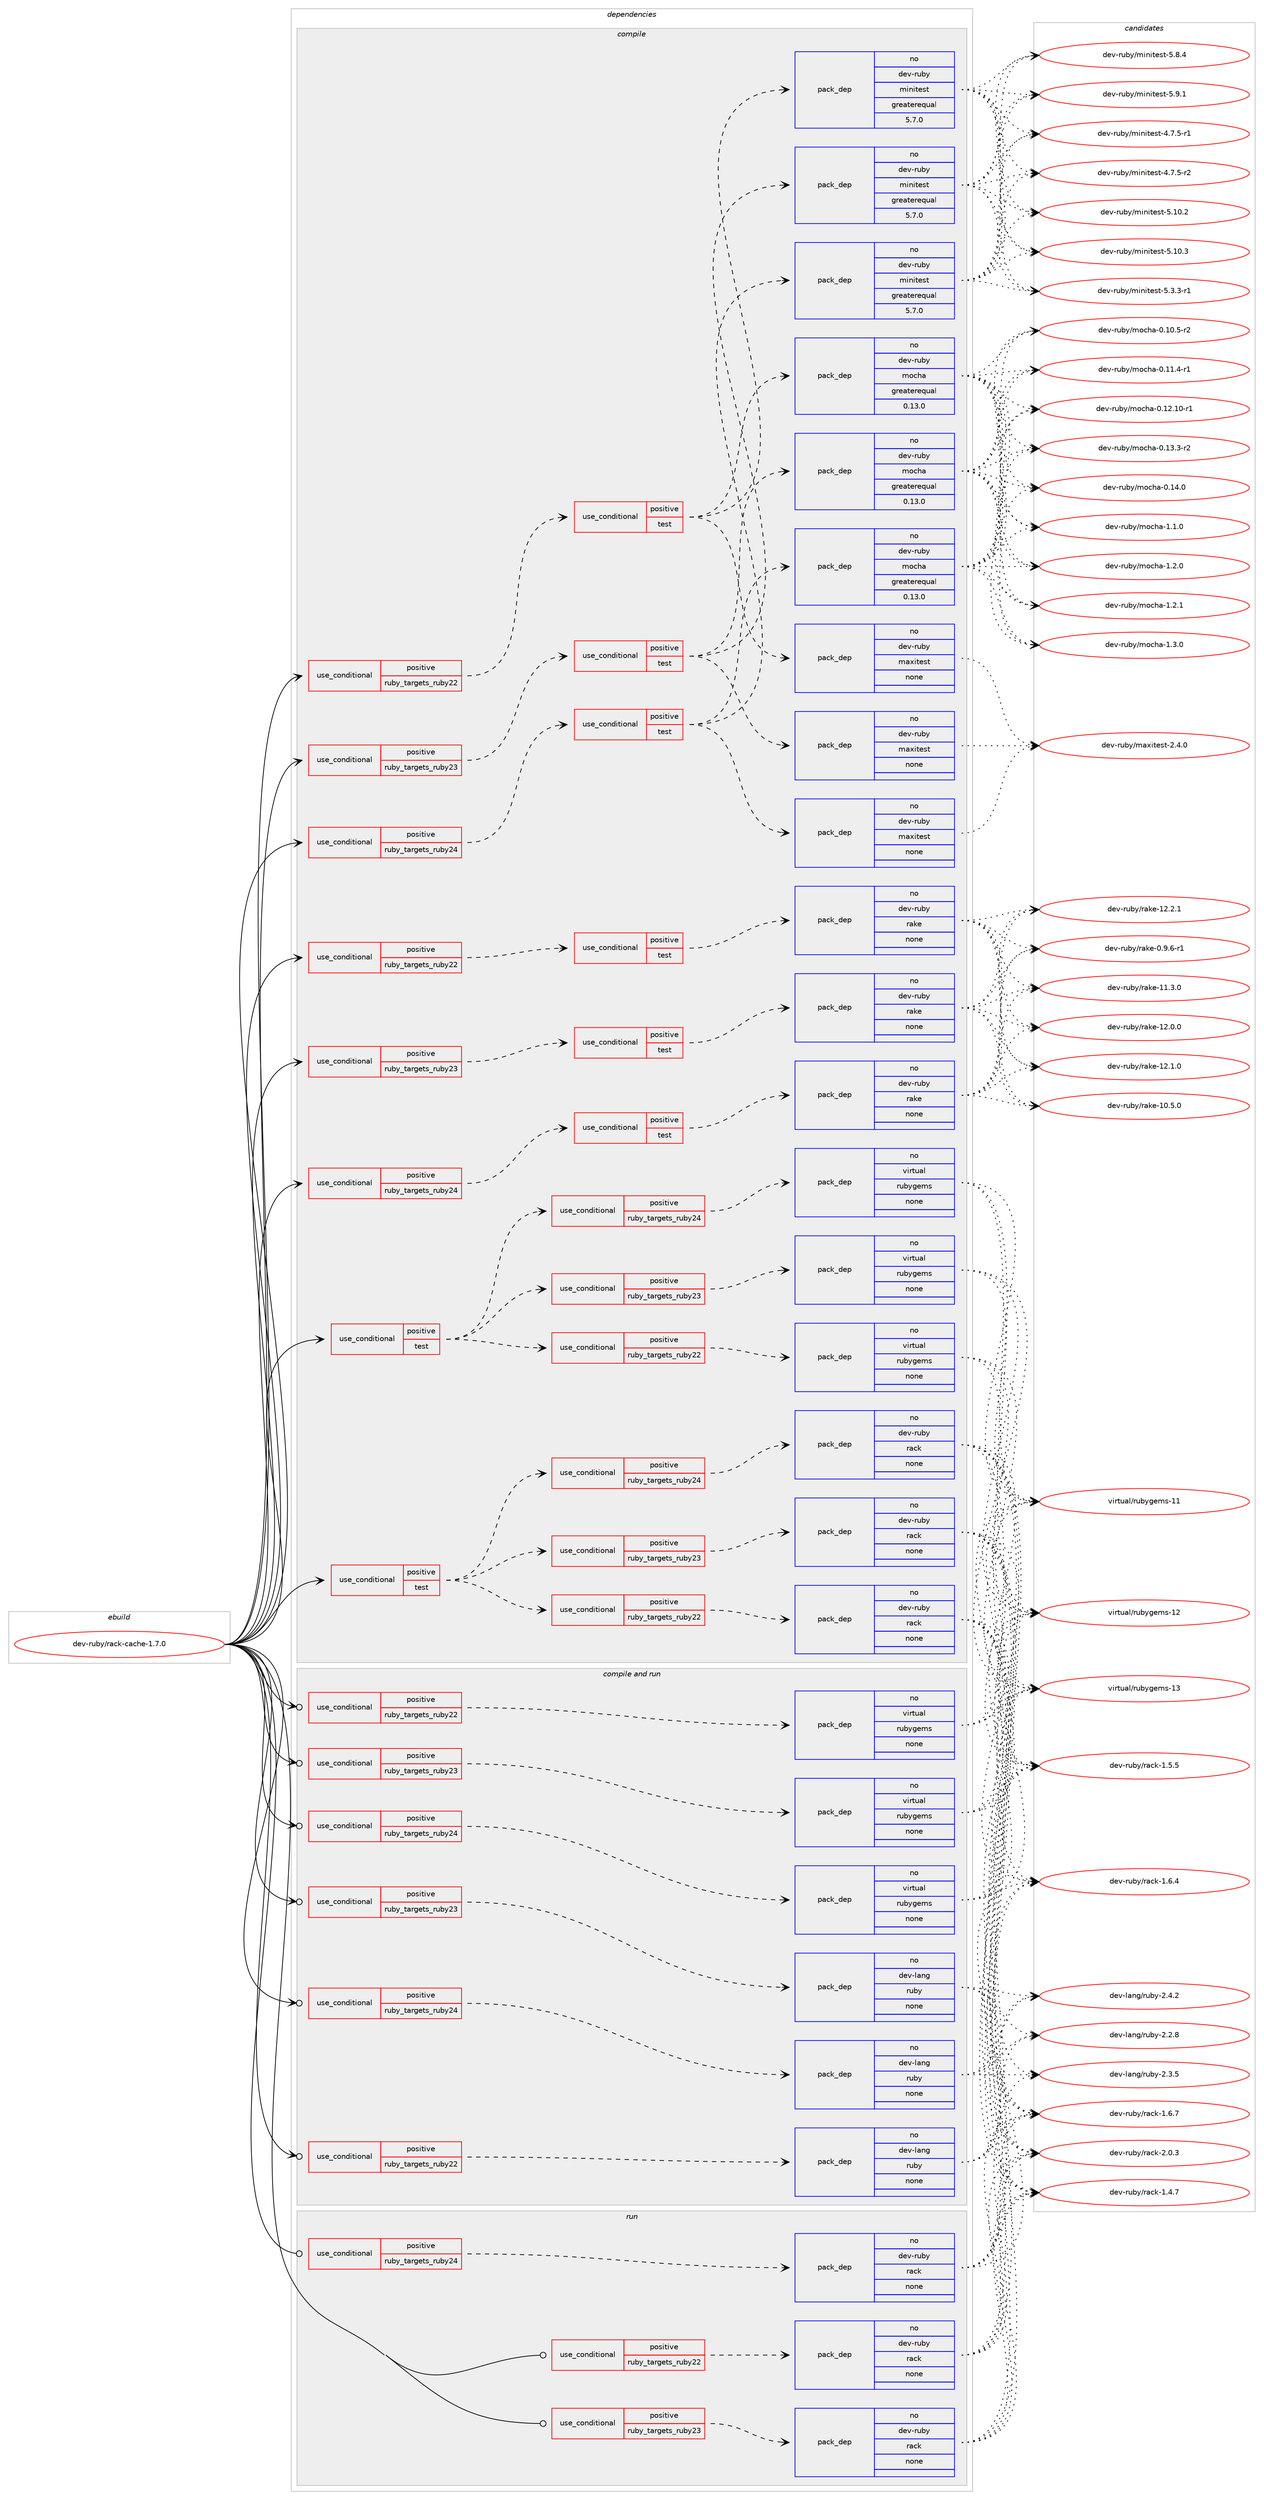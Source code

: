 digraph prolog {

# *************
# Graph options
# *************

newrank=true;
concentrate=true;
compound=true;
graph [rankdir=LR,fontname=Helvetica,fontsize=10,ranksep=1.5];#, ranksep=2.5, nodesep=0.2];
edge  [arrowhead=vee];
node  [fontname=Helvetica,fontsize=10];

# **********
# The ebuild
# **********

subgraph cluster_leftcol {
color=gray;
rank=same;
label=<<i>ebuild</i>>;
id [label="dev-ruby/rack-cache-1.7.0", color=red, width=4, href="../dev-ruby/rack-cache-1.7.0.svg"];
}

# ****************
# The dependencies
# ****************

subgraph cluster_midcol {
color=gray;
label=<<i>dependencies</i>>;
subgraph cluster_compile {
fillcolor="#eeeeee";
style=filled;
label=<<i>compile</i>>;
subgraph cond66127 {
dependency255963 [label=<<TABLE BORDER="0" CELLBORDER="1" CELLSPACING="0" CELLPADDING="4"><TR><TD ROWSPAN="3" CELLPADDING="10">use_conditional</TD></TR><TR><TD>positive</TD></TR><TR><TD>ruby_targets_ruby22</TD></TR></TABLE>>, shape=none, color=red];
subgraph cond66128 {
dependency255964 [label=<<TABLE BORDER="0" CELLBORDER="1" CELLSPACING="0" CELLPADDING="4"><TR><TD ROWSPAN="3" CELLPADDING="10">use_conditional</TD></TR><TR><TD>positive</TD></TR><TR><TD>test</TD></TR></TABLE>>, shape=none, color=red];
subgraph pack185722 {
dependency255965 [label=<<TABLE BORDER="0" CELLBORDER="1" CELLSPACING="0" CELLPADDING="4" WIDTH="220"><TR><TD ROWSPAN="6" CELLPADDING="30">pack_dep</TD></TR><TR><TD WIDTH="110">no</TD></TR><TR><TD>dev-ruby</TD></TR><TR><TD>maxitest</TD></TR><TR><TD>none</TD></TR><TR><TD></TD></TR></TABLE>>, shape=none, color=blue];
}
dependency255964:e -> dependency255965:w [weight=20,style="dashed",arrowhead="vee"];
subgraph pack185723 {
dependency255966 [label=<<TABLE BORDER="0" CELLBORDER="1" CELLSPACING="0" CELLPADDING="4" WIDTH="220"><TR><TD ROWSPAN="6" CELLPADDING="30">pack_dep</TD></TR><TR><TD WIDTH="110">no</TD></TR><TR><TD>dev-ruby</TD></TR><TR><TD>minitest</TD></TR><TR><TD>greaterequal</TD></TR><TR><TD>5.7.0</TD></TR></TABLE>>, shape=none, color=blue];
}
dependency255964:e -> dependency255966:w [weight=20,style="dashed",arrowhead="vee"];
subgraph pack185724 {
dependency255967 [label=<<TABLE BORDER="0" CELLBORDER="1" CELLSPACING="0" CELLPADDING="4" WIDTH="220"><TR><TD ROWSPAN="6" CELLPADDING="30">pack_dep</TD></TR><TR><TD WIDTH="110">no</TD></TR><TR><TD>dev-ruby</TD></TR><TR><TD>mocha</TD></TR><TR><TD>greaterequal</TD></TR><TR><TD>0.13.0</TD></TR></TABLE>>, shape=none, color=blue];
}
dependency255964:e -> dependency255967:w [weight=20,style="dashed",arrowhead="vee"];
}
dependency255963:e -> dependency255964:w [weight=20,style="dashed",arrowhead="vee"];
}
id:e -> dependency255963:w [weight=20,style="solid",arrowhead="vee"];
subgraph cond66129 {
dependency255968 [label=<<TABLE BORDER="0" CELLBORDER="1" CELLSPACING="0" CELLPADDING="4"><TR><TD ROWSPAN="3" CELLPADDING="10">use_conditional</TD></TR><TR><TD>positive</TD></TR><TR><TD>ruby_targets_ruby22</TD></TR></TABLE>>, shape=none, color=red];
subgraph cond66130 {
dependency255969 [label=<<TABLE BORDER="0" CELLBORDER="1" CELLSPACING="0" CELLPADDING="4"><TR><TD ROWSPAN="3" CELLPADDING="10">use_conditional</TD></TR><TR><TD>positive</TD></TR><TR><TD>test</TD></TR></TABLE>>, shape=none, color=red];
subgraph pack185725 {
dependency255970 [label=<<TABLE BORDER="0" CELLBORDER="1" CELLSPACING="0" CELLPADDING="4" WIDTH="220"><TR><TD ROWSPAN="6" CELLPADDING="30">pack_dep</TD></TR><TR><TD WIDTH="110">no</TD></TR><TR><TD>dev-ruby</TD></TR><TR><TD>rake</TD></TR><TR><TD>none</TD></TR><TR><TD></TD></TR></TABLE>>, shape=none, color=blue];
}
dependency255969:e -> dependency255970:w [weight=20,style="dashed",arrowhead="vee"];
}
dependency255968:e -> dependency255969:w [weight=20,style="dashed",arrowhead="vee"];
}
id:e -> dependency255968:w [weight=20,style="solid",arrowhead="vee"];
subgraph cond66131 {
dependency255971 [label=<<TABLE BORDER="0" CELLBORDER="1" CELLSPACING="0" CELLPADDING="4"><TR><TD ROWSPAN="3" CELLPADDING="10">use_conditional</TD></TR><TR><TD>positive</TD></TR><TR><TD>ruby_targets_ruby23</TD></TR></TABLE>>, shape=none, color=red];
subgraph cond66132 {
dependency255972 [label=<<TABLE BORDER="0" CELLBORDER="1" CELLSPACING="0" CELLPADDING="4"><TR><TD ROWSPAN="3" CELLPADDING="10">use_conditional</TD></TR><TR><TD>positive</TD></TR><TR><TD>test</TD></TR></TABLE>>, shape=none, color=red];
subgraph pack185726 {
dependency255973 [label=<<TABLE BORDER="0" CELLBORDER="1" CELLSPACING="0" CELLPADDING="4" WIDTH="220"><TR><TD ROWSPAN="6" CELLPADDING="30">pack_dep</TD></TR><TR><TD WIDTH="110">no</TD></TR><TR><TD>dev-ruby</TD></TR><TR><TD>maxitest</TD></TR><TR><TD>none</TD></TR><TR><TD></TD></TR></TABLE>>, shape=none, color=blue];
}
dependency255972:e -> dependency255973:w [weight=20,style="dashed",arrowhead="vee"];
subgraph pack185727 {
dependency255974 [label=<<TABLE BORDER="0" CELLBORDER="1" CELLSPACING="0" CELLPADDING="4" WIDTH="220"><TR><TD ROWSPAN="6" CELLPADDING="30">pack_dep</TD></TR><TR><TD WIDTH="110">no</TD></TR><TR><TD>dev-ruby</TD></TR><TR><TD>minitest</TD></TR><TR><TD>greaterequal</TD></TR><TR><TD>5.7.0</TD></TR></TABLE>>, shape=none, color=blue];
}
dependency255972:e -> dependency255974:w [weight=20,style="dashed",arrowhead="vee"];
subgraph pack185728 {
dependency255975 [label=<<TABLE BORDER="0" CELLBORDER="1" CELLSPACING="0" CELLPADDING="4" WIDTH="220"><TR><TD ROWSPAN="6" CELLPADDING="30">pack_dep</TD></TR><TR><TD WIDTH="110">no</TD></TR><TR><TD>dev-ruby</TD></TR><TR><TD>mocha</TD></TR><TR><TD>greaterequal</TD></TR><TR><TD>0.13.0</TD></TR></TABLE>>, shape=none, color=blue];
}
dependency255972:e -> dependency255975:w [weight=20,style="dashed",arrowhead="vee"];
}
dependency255971:e -> dependency255972:w [weight=20,style="dashed",arrowhead="vee"];
}
id:e -> dependency255971:w [weight=20,style="solid",arrowhead="vee"];
subgraph cond66133 {
dependency255976 [label=<<TABLE BORDER="0" CELLBORDER="1" CELLSPACING="0" CELLPADDING="4"><TR><TD ROWSPAN="3" CELLPADDING="10">use_conditional</TD></TR><TR><TD>positive</TD></TR><TR><TD>ruby_targets_ruby23</TD></TR></TABLE>>, shape=none, color=red];
subgraph cond66134 {
dependency255977 [label=<<TABLE BORDER="0" CELLBORDER="1" CELLSPACING="0" CELLPADDING="4"><TR><TD ROWSPAN="3" CELLPADDING="10">use_conditional</TD></TR><TR><TD>positive</TD></TR><TR><TD>test</TD></TR></TABLE>>, shape=none, color=red];
subgraph pack185729 {
dependency255978 [label=<<TABLE BORDER="0" CELLBORDER="1" CELLSPACING="0" CELLPADDING="4" WIDTH="220"><TR><TD ROWSPAN="6" CELLPADDING="30">pack_dep</TD></TR><TR><TD WIDTH="110">no</TD></TR><TR><TD>dev-ruby</TD></TR><TR><TD>rake</TD></TR><TR><TD>none</TD></TR><TR><TD></TD></TR></TABLE>>, shape=none, color=blue];
}
dependency255977:e -> dependency255978:w [weight=20,style="dashed",arrowhead="vee"];
}
dependency255976:e -> dependency255977:w [weight=20,style="dashed",arrowhead="vee"];
}
id:e -> dependency255976:w [weight=20,style="solid",arrowhead="vee"];
subgraph cond66135 {
dependency255979 [label=<<TABLE BORDER="0" CELLBORDER="1" CELLSPACING="0" CELLPADDING="4"><TR><TD ROWSPAN="3" CELLPADDING="10">use_conditional</TD></TR><TR><TD>positive</TD></TR><TR><TD>ruby_targets_ruby24</TD></TR></TABLE>>, shape=none, color=red];
subgraph cond66136 {
dependency255980 [label=<<TABLE BORDER="0" CELLBORDER="1" CELLSPACING="0" CELLPADDING="4"><TR><TD ROWSPAN="3" CELLPADDING="10">use_conditional</TD></TR><TR><TD>positive</TD></TR><TR><TD>test</TD></TR></TABLE>>, shape=none, color=red];
subgraph pack185730 {
dependency255981 [label=<<TABLE BORDER="0" CELLBORDER="1" CELLSPACING="0" CELLPADDING="4" WIDTH="220"><TR><TD ROWSPAN="6" CELLPADDING="30">pack_dep</TD></TR><TR><TD WIDTH="110">no</TD></TR><TR><TD>dev-ruby</TD></TR><TR><TD>maxitest</TD></TR><TR><TD>none</TD></TR><TR><TD></TD></TR></TABLE>>, shape=none, color=blue];
}
dependency255980:e -> dependency255981:w [weight=20,style="dashed",arrowhead="vee"];
subgraph pack185731 {
dependency255982 [label=<<TABLE BORDER="0" CELLBORDER="1" CELLSPACING="0" CELLPADDING="4" WIDTH="220"><TR><TD ROWSPAN="6" CELLPADDING="30">pack_dep</TD></TR><TR><TD WIDTH="110">no</TD></TR><TR><TD>dev-ruby</TD></TR><TR><TD>minitest</TD></TR><TR><TD>greaterequal</TD></TR><TR><TD>5.7.0</TD></TR></TABLE>>, shape=none, color=blue];
}
dependency255980:e -> dependency255982:w [weight=20,style="dashed",arrowhead="vee"];
subgraph pack185732 {
dependency255983 [label=<<TABLE BORDER="0" CELLBORDER="1" CELLSPACING="0" CELLPADDING="4" WIDTH="220"><TR><TD ROWSPAN="6" CELLPADDING="30">pack_dep</TD></TR><TR><TD WIDTH="110">no</TD></TR><TR><TD>dev-ruby</TD></TR><TR><TD>mocha</TD></TR><TR><TD>greaterequal</TD></TR><TR><TD>0.13.0</TD></TR></TABLE>>, shape=none, color=blue];
}
dependency255980:e -> dependency255983:w [weight=20,style="dashed",arrowhead="vee"];
}
dependency255979:e -> dependency255980:w [weight=20,style="dashed",arrowhead="vee"];
}
id:e -> dependency255979:w [weight=20,style="solid",arrowhead="vee"];
subgraph cond66137 {
dependency255984 [label=<<TABLE BORDER="0" CELLBORDER="1" CELLSPACING="0" CELLPADDING="4"><TR><TD ROWSPAN="3" CELLPADDING="10">use_conditional</TD></TR><TR><TD>positive</TD></TR><TR><TD>ruby_targets_ruby24</TD></TR></TABLE>>, shape=none, color=red];
subgraph cond66138 {
dependency255985 [label=<<TABLE BORDER="0" CELLBORDER="1" CELLSPACING="0" CELLPADDING="4"><TR><TD ROWSPAN="3" CELLPADDING="10">use_conditional</TD></TR><TR><TD>positive</TD></TR><TR><TD>test</TD></TR></TABLE>>, shape=none, color=red];
subgraph pack185733 {
dependency255986 [label=<<TABLE BORDER="0" CELLBORDER="1" CELLSPACING="0" CELLPADDING="4" WIDTH="220"><TR><TD ROWSPAN="6" CELLPADDING="30">pack_dep</TD></TR><TR><TD WIDTH="110">no</TD></TR><TR><TD>dev-ruby</TD></TR><TR><TD>rake</TD></TR><TR><TD>none</TD></TR><TR><TD></TD></TR></TABLE>>, shape=none, color=blue];
}
dependency255985:e -> dependency255986:w [weight=20,style="dashed",arrowhead="vee"];
}
dependency255984:e -> dependency255985:w [weight=20,style="dashed",arrowhead="vee"];
}
id:e -> dependency255984:w [weight=20,style="solid",arrowhead="vee"];
subgraph cond66139 {
dependency255987 [label=<<TABLE BORDER="0" CELLBORDER="1" CELLSPACING="0" CELLPADDING="4"><TR><TD ROWSPAN="3" CELLPADDING="10">use_conditional</TD></TR><TR><TD>positive</TD></TR><TR><TD>test</TD></TR></TABLE>>, shape=none, color=red];
subgraph cond66140 {
dependency255988 [label=<<TABLE BORDER="0" CELLBORDER="1" CELLSPACING="0" CELLPADDING="4"><TR><TD ROWSPAN="3" CELLPADDING="10">use_conditional</TD></TR><TR><TD>positive</TD></TR><TR><TD>ruby_targets_ruby22</TD></TR></TABLE>>, shape=none, color=red];
subgraph pack185734 {
dependency255989 [label=<<TABLE BORDER="0" CELLBORDER="1" CELLSPACING="0" CELLPADDING="4" WIDTH="220"><TR><TD ROWSPAN="6" CELLPADDING="30">pack_dep</TD></TR><TR><TD WIDTH="110">no</TD></TR><TR><TD>dev-ruby</TD></TR><TR><TD>rack</TD></TR><TR><TD>none</TD></TR><TR><TD></TD></TR></TABLE>>, shape=none, color=blue];
}
dependency255988:e -> dependency255989:w [weight=20,style="dashed",arrowhead="vee"];
}
dependency255987:e -> dependency255988:w [weight=20,style="dashed",arrowhead="vee"];
subgraph cond66141 {
dependency255990 [label=<<TABLE BORDER="0" CELLBORDER="1" CELLSPACING="0" CELLPADDING="4"><TR><TD ROWSPAN="3" CELLPADDING="10">use_conditional</TD></TR><TR><TD>positive</TD></TR><TR><TD>ruby_targets_ruby23</TD></TR></TABLE>>, shape=none, color=red];
subgraph pack185735 {
dependency255991 [label=<<TABLE BORDER="0" CELLBORDER="1" CELLSPACING="0" CELLPADDING="4" WIDTH="220"><TR><TD ROWSPAN="6" CELLPADDING="30">pack_dep</TD></TR><TR><TD WIDTH="110">no</TD></TR><TR><TD>dev-ruby</TD></TR><TR><TD>rack</TD></TR><TR><TD>none</TD></TR><TR><TD></TD></TR></TABLE>>, shape=none, color=blue];
}
dependency255990:e -> dependency255991:w [weight=20,style="dashed",arrowhead="vee"];
}
dependency255987:e -> dependency255990:w [weight=20,style="dashed",arrowhead="vee"];
subgraph cond66142 {
dependency255992 [label=<<TABLE BORDER="0" CELLBORDER="1" CELLSPACING="0" CELLPADDING="4"><TR><TD ROWSPAN="3" CELLPADDING="10">use_conditional</TD></TR><TR><TD>positive</TD></TR><TR><TD>ruby_targets_ruby24</TD></TR></TABLE>>, shape=none, color=red];
subgraph pack185736 {
dependency255993 [label=<<TABLE BORDER="0" CELLBORDER="1" CELLSPACING="0" CELLPADDING="4" WIDTH="220"><TR><TD ROWSPAN="6" CELLPADDING="30">pack_dep</TD></TR><TR><TD WIDTH="110">no</TD></TR><TR><TD>dev-ruby</TD></TR><TR><TD>rack</TD></TR><TR><TD>none</TD></TR><TR><TD></TD></TR></TABLE>>, shape=none, color=blue];
}
dependency255992:e -> dependency255993:w [weight=20,style="dashed",arrowhead="vee"];
}
dependency255987:e -> dependency255992:w [weight=20,style="dashed",arrowhead="vee"];
}
id:e -> dependency255987:w [weight=20,style="solid",arrowhead="vee"];
subgraph cond66143 {
dependency255994 [label=<<TABLE BORDER="0" CELLBORDER="1" CELLSPACING="0" CELLPADDING="4"><TR><TD ROWSPAN="3" CELLPADDING="10">use_conditional</TD></TR><TR><TD>positive</TD></TR><TR><TD>test</TD></TR></TABLE>>, shape=none, color=red];
subgraph cond66144 {
dependency255995 [label=<<TABLE BORDER="0" CELLBORDER="1" CELLSPACING="0" CELLPADDING="4"><TR><TD ROWSPAN="3" CELLPADDING="10">use_conditional</TD></TR><TR><TD>positive</TD></TR><TR><TD>ruby_targets_ruby22</TD></TR></TABLE>>, shape=none, color=red];
subgraph pack185737 {
dependency255996 [label=<<TABLE BORDER="0" CELLBORDER="1" CELLSPACING="0" CELLPADDING="4" WIDTH="220"><TR><TD ROWSPAN="6" CELLPADDING="30">pack_dep</TD></TR><TR><TD WIDTH="110">no</TD></TR><TR><TD>virtual</TD></TR><TR><TD>rubygems</TD></TR><TR><TD>none</TD></TR><TR><TD></TD></TR></TABLE>>, shape=none, color=blue];
}
dependency255995:e -> dependency255996:w [weight=20,style="dashed",arrowhead="vee"];
}
dependency255994:e -> dependency255995:w [weight=20,style="dashed",arrowhead="vee"];
subgraph cond66145 {
dependency255997 [label=<<TABLE BORDER="0" CELLBORDER="1" CELLSPACING="0" CELLPADDING="4"><TR><TD ROWSPAN="3" CELLPADDING="10">use_conditional</TD></TR><TR><TD>positive</TD></TR><TR><TD>ruby_targets_ruby23</TD></TR></TABLE>>, shape=none, color=red];
subgraph pack185738 {
dependency255998 [label=<<TABLE BORDER="0" CELLBORDER="1" CELLSPACING="0" CELLPADDING="4" WIDTH="220"><TR><TD ROWSPAN="6" CELLPADDING="30">pack_dep</TD></TR><TR><TD WIDTH="110">no</TD></TR><TR><TD>virtual</TD></TR><TR><TD>rubygems</TD></TR><TR><TD>none</TD></TR><TR><TD></TD></TR></TABLE>>, shape=none, color=blue];
}
dependency255997:e -> dependency255998:w [weight=20,style="dashed",arrowhead="vee"];
}
dependency255994:e -> dependency255997:w [weight=20,style="dashed",arrowhead="vee"];
subgraph cond66146 {
dependency255999 [label=<<TABLE BORDER="0" CELLBORDER="1" CELLSPACING="0" CELLPADDING="4"><TR><TD ROWSPAN="3" CELLPADDING="10">use_conditional</TD></TR><TR><TD>positive</TD></TR><TR><TD>ruby_targets_ruby24</TD></TR></TABLE>>, shape=none, color=red];
subgraph pack185739 {
dependency256000 [label=<<TABLE BORDER="0" CELLBORDER="1" CELLSPACING="0" CELLPADDING="4" WIDTH="220"><TR><TD ROWSPAN="6" CELLPADDING="30">pack_dep</TD></TR><TR><TD WIDTH="110">no</TD></TR><TR><TD>virtual</TD></TR><TR><TD>rubygems</TD></TR><TR><TD>none</TD></TR><TR><TD></TD></TR></TABLE>>, shape=none, color=blue];
}
dependency255999:e -> dependency256000:w [weight=20,style="dashed",arrowhead="vee"];
}
dependency255994:e -> dependency255999:w [weight=20,style="dashed",arrowhead="vee"];
}
id:e -> dependency255994:w [weight=20,style="solid",arrowhead="vee"];
}
subgraph cluster_compileandrun {
fillcolor="#eeeeee";
style=filled;
label=<<i>compile and run</i>>;
subgraph cond66147 {
dependency256001 [label=<<TABLE BORDER="0" CELLBORDER="1" CELLSPACING="0" CELLPADDING="4"><TR><TD ROWSPAN="3" CELLPADDING="10">use_conditional</TD></TR><TR><TD>positive</TD></TR><TR><TD>ruby_targets_ruby22</TD></TR></TABLE>>, shape=none, color=red];
subgraph pack185740 {
dependency256002 [label=<<TABLE BORDER="0" CELLBORDER="1" CELLSPACING="0" CELLPADDING="4" WIDTH="220"><TR><TD ROWSPAN="6" CELLPADDING="30">pack_dep</TD></TR><TR><TD WIDTH="110">no</TD></TR><TR><TD>dev-lang</TD></TR><TR><TD>ruby</TD></TR><TR><TD>none</TD></TR><TR><TD></TD></TR></TABLE>>, shape=none, color=blue];
}
dependency256001:e -> dependency256002:w [weight=20,style="dashed",arrowhead="vee"];
}
id:e -> dependency256001:w [weight=20,style="solid",arrowhead="odotvee"];
subgraph cond66148 {
dependency256003 [label=<<TABLE BORDER="0" CELLBORDER="1" CELLSPACING="0" CELLPADDING="4"><TR><TD ROWSPAN="3" CELLPADDING="10">use_conditional</TD></TR><TR><TD>positive</TD></TR><TR><TD>ruby_targets_ruby22</TD></TR></TABLE>>, shape=none, color=red];
subgraph pack185741 {
dependency256004 [label=<<TABLE BORDER="0" CELLBORDER="1" CELLSPACING="0" CELLPADDING="4" WIDTH="220"><TR><TD ROWSPAN="6" CELLPADDING="30">pack_dep</TD></TR><TR><TD WIDTH="110">no</TD></TR><TR><TD>virtual</TD></TR><TR><TD>rubygems</TD></TR><TR><TD>none</TD></TR><TR><TD></TD></TR></TABLE>>, shape=none, color=blue];
}
dependency256003:e -> dependency256004:w [weight=20,style="dashed",arrowhead="vee"];
}
id:e -> dependency256003:w [weight=20,style="solid",arrowhead="odotvee"];
subgraph cond66149 {
dependency256005 [label=<<TABLE BORDER="0" CELLBORDER="1" CELLSPACING="0" CELLPADDING="4"><TR><TD ROWSPAN="3" CELLPADDING="10">use_conditional</TD></TR><TR><TD>positive</TD></TR><TR><TD>ruby_targets_ruby23</TD></TR></TABLE>>, shape=none, color=red];
subgraph pack185742 {
dependency256006 [label=<<TABLE BORDER="0" CELLBORDER="1" CELLSPACING="0" CELLPADDING="4" WIDTH="220"><TR><TD ROWSPAN="6" CELLPADDING="30">pack_dep</TD></TR><TR><TD WIDTH="110">no</TD></TR><TR><TD>dev-lang</TD></TR><TR><TD>ruby</TD></TR><TR><TD>none</TD></TR><TR><TD></TD></TR></TABLE>>, shape=none, color=blue];
}
dependency256005:e -> dependency256006:w [weight=20,style="dashed",arrowhead="vee"];
}
id:e -> dependency256005:w [weight=20,style="solid",arrowhead="odotvee"];
subgraph cond66150 {
dependency256007 [label=<<TABLE BORDER="0" CELLBORDER="1" CELLSPACING="0" CELLPADDING="4"><TR><TD ROWSPAN="3" CELLPADDING="10">use_conditional</TD></TR><TR><TD>positive</TD></TR><TR><TD>ruby_targets_ruby23</TD></TR></TABLE>>, shape=none, color=red];
subgraph pack185743 {
dependency256008 [label=<<TABLE BORDER="0" CELLBORDER="1" CELLSPACING="0" CELLPADDING="4" WIDTH="220"><TR><TD ROWSPAN="6" CELLPADDING="30">pack_dep</TD></TR><TR><TD WIDTH="110">no</TD></TR><TR><TD>virtual</TD></TR><TR><TD>rubygems</TD></TR><TR><TD>none</TD></TR><TR><TD></TD></TR></TABLE>>, shape=none, color=blue];
}
dependency256007:e -> dependency256008:w [weight=20,style="dashed",arrowhead="vee"];
}
id:e -> dependency256007:w [weight=20,style="solid",arrowhead="odotvee"];
subgraph cond66151 {
dependency256009 [label=<<TABLE BORDER="0" CELLBORDER="1" CELLSPACING="0" CELLPADDING="4"><TR><TD ROWSPAN="3" CELLPADDING="10">use_conditional</TD></TR><TR><TD>positive</TD></TR><TR><TD>ruby_targets_ruby24</TD></TR></TABLE>>, shape=none, color=red];
subgraph pack185744 {
dependency256010 [label=<<TABLE BORDER="0" CELLBORDER="1" CELLSPACING="0" CELLPADDING="4" WIDTH="220"><TR><TD ROWSPAN="6" CELLPADDING="30">pack_dep</TD></TR><TR><TD WIDTH="110">no</TD></TR><TR><TD>dev-lang</TD></TR><TR><TD>ruby</TD></TR><TR><TD>none</TD></TR><TR><TD></TD></TR></TABLE>>, shape=none, color=blue];
}
dependency256009:e -> dependency256010:w [weight=20,style="dashed",arrowhead="vee"];
}
id:e -> dependency256009:w [weight=20,style="solid",arrowhead="odotvee"];
subgraph cond66152 {
dependency256011 [label=<<TABLE BORDER="0" CELLBORDER="1" CELLSPACING="0" CELLPADDING="4"><TR><TD ROWSPAN="3" CELLPADDING="10">use_conditional</TD></TR><TR><TD>positive</TD></TR><TR><TD>ruby_targets_ruby24</TD></TR></TABLE>>, shape=none, color=red];
subgraph pack185745 {
dependency256012 [label=<<TABLE BORDER="0" CELLBORDER="1" CELLSPACING="0" CELLPADDING="4" WIDTH="220"><TR><TD ROWSPAN="6" CELLPADDING="30">pack_dep</TD></TR><TR><TD WIDTH="110">no</TD></TR><TR><TD>virtual</TD></TR><TR><TD>rubygems</TD></TR><TR><TD>none</TD></TR><TR><TD></TD></TR></TABLE>>, shape=none, color=blue];
}
dependency256011:e -> dependency256012:w [weight=20,style="dashed",arrowhead="vee"];
}
id:e -> dependency256011:w [weight=20,style="solid",arrowhead="odotvee"];
}
subgraph cluster_run {
fillcolor="#eeeeee";
style=filled;
label=<<i>run</i>>;
subgraph cond66153 {
dependency256013 [label=<<TABLE BORDER="0" CELLBORDER="1" CELLSPACING="0" CELLPADDING="4"><TR><TD ROWSPAN="3" CELLPADDING="10">use_conditional</TD></TR><TR><TD>positive</TD></TR><TR><TD>ruby_targets_ruby22</TD></TR></TABLE>>, shape=none, color=red];
subgraph pack185746 {
dependency256014 [label=<<TABLE BORDER="0" CELLBORDER="1" CELLSPACING="0" CELLPADDING="4" WIDTH="220"><TR><TD ROWSPAN="6" CELLPADDING="30">pack_dep</TD></TR><TR><TD WIDTH="110">no</TD></TR><TR><TD>dev-ruby</TD></TR><TR><TD>rack</TD></TR><TR><TD>none</TD></TR><TR><TD></TD></TR></TABLE>>, shape=none, color=blue];
}
dependency256013:e -> dependency256014:w [weight=20,style="dashed",arrowhead="vee"];
}
id:e -> dependency256013:w [weight=20,style="solid",arrowhead="odot"];
subgraph cond66154 {
dependency256015 [label=<<TABLE BORDER="0" CELLBORDER="1" CELLSPACING="0" CELLPADDING="4"><TR><TD ROWSPAN="3" CELLPADDING="10">use_conditional</TD></TR><TR><TD>positive</TD></TR><TR><TD>ruby_targets_ruby23</TD></TR></TABLE>>, shape=none, color=red];
subgraph pack185747 {
dependency256016 [label=<<TABLE BORDER="0" CELLBORDER="1" CELLSPACING="0" CELLPADDING="4" WIDTH="220"><TR><TD ROWSPAN="6" CELLPADDING="30">pack_dep</TD></TR><TR><TD WIDTH="110">no</TD></TR><TR><TD>dev-ruby</TD></TR><TR><TD>rack</TD></TR><TR><TD>none</TD></TR><TR><TD></TD></TR></TABLE>>, shape=none, color=blue];
}
dependency256015:e -> dependency256016:w [weight=20,style="dashed",arrowhead="vee"];
}
id:e -> dependency256015:w [weight=20,style="solid",arrowhead="odot"];
subgraph cond66155 {
dependency256017 [label=<<TABLE BORDER="0" CELLBORDER="1" CELLSPACING="0" CELLPADDING="4"><TR><TD ROWSPAN="3" CELLPADDING="10">use_conditional</TD></TR><TR><TD>positive</TD></TR><TR><TD>ruby_targets_ruby24</TD></TR></TABLE>>, shape=none, color=red];
subgraph pack185748 {
dependency256018 [label=<<TABLE BORDER="0" CELLBORDER="1" CELLSPACING="0" CELLPADDING="4" WIDTH="220"><TR><TD ROWSPAN="6" CELLPADDING="30">pack_dep</TD></TR><TR><TD WIDTH="110">no</TD></TR><TR><TD>dev-ruby</TD></TR><TR><TD>rack</TD></TR><TR><TD>none</TD></TR><TR><TD></TD></TR></TABLE>>, shape=none, color=blue];
}
dependency256017:e -> dependency256018:w [weight=20,style="dashed",arrowhead="vee"];
}
id:e -> dependency256017:w [weight=20,style="solid",arrowhead="odot"];
}
}

# **************
# The candidates
# **************

subgraph cluster_choices {
rank=same;
color=gray;
label=<<i>candidates</i>>;

subgraph choice185722 {
color=black;
nodesep=1;
choice10010111845114117981214710997120105116101115116455046524648 [label="dev-ruby/maxitest-2.4.0", color=red, width=4,href="../dev-ruby/maxitest-2.4.0.svg"];
dependency255965:e -> choice10010111845114117981214710997120105116101115116455046524648:w [style=dotted,weight="100"];
}
subgraph choice185723 {
color=black;
nodesep=1;
choice1001011184511411798121471091051101051161011151164552465546534511449 [label="dev-ruby/minitest-4.7.5-r1", color=red, width=4,href="../dev-ruby/minitest-4.7.5-r1.svg"];
choice1001011184511411798121471091051101051161011151164552465546534511450 [label="dev-ruby/minitest-4.7.5-r2", color=red, width=4,href="../dev-ruby/minitest-4.7.5-r2.svg"];
choice10010111845114117981214710910511010511610111511645534649484650 [label="dev-ruby/minitest-5.10.2", color=red, width=4,href="../dev-ruby/minitest-5.10.2.svg"];
choice10010111845114117981214710910511010511610111511645534649484651 [label="dev-ruby/minitest-5.10.3", color=red, width=4,href="../dev-ruby/minitest-5.10.3.svg"];
choice1001011184511411798121471091051101051161011151164553465146514511449 [label="dev-ruby/minitest-5.3.3-r1", color=red, width=4,href="../dev-ruby/minitest-5.3.3-r1.svg"];
choice100101118451141179812147109105110105116101115116455346564652 [label="dev-ruby/minitest-5.8.4", color=red, width=4,href="../dev-ruby/minitest-5.8.4.svg"];
choice100101118451141179812147109105110105116101115116455346574649 [label="dev-ruby/minitest-5.9.1", color=red, width=4,href="../dev-ruby/minitest-5.9.1.svg"];
dependency255966:e -> choice1001011184511411798121471091051101051161011151164552465546534511449:w [style=dotted,weight="100"];
dependency255966:e -> choice1001011184511411798121471091051101051161011151164552465546534511450:w [style=dotted,weight="100"];
dependency255966:e -> choice10010111845114117981214710910511010511610111511645534649484650:w [style=dotted,weight="100"];
dependency255966:e -> choice10010111845114117981214710910511010511610111511645534649484651:w [style=dotted,weight="100"];
dependency255966:e -> choice1001011184511411798121471091051101051161011151164553465146514511449:w [style=dotted,weight="100"];
dependency255966:e -> choice100101118451141179812147109105110105116101115116455346564652:w [style=dotted,weight="100"];
dependency255966:e -> choice100101118451141179812147109105110105116101115116455346574649:w [style=dotted,weight="100"];
}
subgraph choice185724 {
color=black;
nodesep=1;
choice1001011184511411798121471091119910497454846494846534511450 [label="dev-ruby/mocha-0.10.5-r2", color=red, width=4,href="../dev-ruby/mocha-0.10.5-r2.svg"];
choice1001011184511411798121471091119910497454846494946524511449 [label="dev-ruby/mocha-0.11.4-r1", color=red, width=4,href="../dev-ruby/mocha-0.11.4-r1.svg"];
choice100101118451141179812147109111991049745484649504649484511449 [label="dev-ruby/mocha-0.12.10-r1", color=red, width=4,href="../dev-ruby/mocha-0.12.10-r1.svg"];
choice1001011184511411798121471091119910497454846495146514511450 [label="dev-ruby/mocha-0.13.3-r2", color=red, width=4,href="../dev-ruby/mocha-0.13.3-r2.svg"];
choice100101118451141179812147109111991049745484649524648 [label="dev-ruby/mocha-0.14.0", color=red, width=4,href="../dev-ruby/mocha-0.14.0.svg"];
choice1001011184511411798121471091119910497454946494648 [label="dev-ruby/mocha-1.1.0", color=red, width=4,href="../dev-ruby/mocha-1.1.0.svg"];
choice1001011184511411798121471091119910497454946504648 [label="dev-ruby/mocha-1.2.0", color=red, width=4,href="../dev-ruby/mocha-1.2.0.svg"];
choice1001011184511411798121471091119910497454946504649 [label="dev-ruby/mocha-1.2.1", color=red, width=4,href="../dev-ruby/mocha-1.2.1.svg"];
choice1001011184511411798121471091119910497454946514648 [label="dev-ruby/mocha-1.3.0", color=red, width=4,href="../dev-ruby/mocha-1.3.0.svg"];
dependency255967:e -> choice1001011184511411798121471091119910497454846494846534511450:w [style=dotted,weight="100"];
dependency255967:e -> choice1001011184511411798121471091119910497454846494946524511449:w [style=dotted,weight="100"];
dependency255967:e -> choice100101118451141179812147109111991049745484649504649484511449:w [style=dotted,weight="100"];
dependency255967:e -> choice1001011184511411798121471091119910497454846495146514511450:w [style=dotted,weight="100"];
dependency255967:e -> choice100101118451141179812147109111991049745484649524648:w [style=dotted,weight="100"];
dependency255967:e -> choice1001011184511411798121471091119910497454946494648:w [style=dotted,weight="100"];
dependency255967:e -> choice1001011184511411798121471091119910497454946504648:w [style=dotted,weight="100"];
dependency255967:e -> choice1001011184511411798121471091119910497454946504649:w [style=dotted,weight="100"];
dependency255967:e -> choice1001011184511411798121471091119910497454946514648:w [style=dotted,weight="100"];
}
subgraph choice185725 {
color=black;
nodesep=1;
choice100101118451141179812147114971071014548465746544511449 [label="dev-ruby/rake-0.9.6-r1", color=red, width=4,href="../dev-ruby/rake-0.9.6-r1.svg"];
choice1001011184511411798121471149710710145494846534648 [label="dev-ruby/rake-10.5.0", color=red, width=4,href="../dev-ruby/rake-10.5.0.svg"];
choice1001011184511411798121471149710710145494946514648 [label="dev-ruby/rake-11.3.0", color=red, width=4,href="../dev-ruby/rake-11.3.0.svg"];
choice1001011184511411798121471149710710145495046484648 [label="dev-ruby/rake-12.0.0", color=red, width=4,href="../dev-ruby/rake-12.0.0.svg"];
choice1001011184511411798121471149710710145495046494648 [label="dev-ruby/rake-12.1.0", color=red, width=4,href="../dev-ruby/rake-12.1.0.svg"];
choice1001011184511411798121471149710710145495046504649 [label="dev-ruby/rake-12.2.1", color=red, width=4,href="../dev-ruby/rake-12.2.1.svg"];
dependency255970:e -> choice100101118451141179812147114971071014548465746544511449:w [style=dotted,weight="100"];
dependency255970:e -> choice1001011184511411798121471149710710145494846534648:w [style=dotted,weight="100"];
dependency255970:e -> choice1001011184511411798121471149710710145494946514648:w [style=dotted,weight="100"];
dependency255970:e -> choice1001011184511411798121471149710710145495046484648:w [style=dotted,weight="100"];
dependency255970:e -> choice1001011184511411798121471149710710145495046494648:w [style=dotted,weight="100"];
dependency255970:e -> choice1001011184511411798121471149710710145495046504649:w [style=dotted,weight="100"];
}
subgraph choice185726 {
color=black;
nodesep=1;
choice10010111845114117981214710997120105116101115116455046524648 [label="dev-ruby/maxitest-2.4.0", color=red, width=4,href="../dev-ruby/maxitest-2.4.0.svg"];
dependency255973:e -> choice10010111845114117981214710997120105116101115116455046524648:w [style=dotted,weight="100"];
}
subgraph choice185727 {
color=black;
nodesep=1;
choice1001011184511411798121471091051101051161011151164552465546534511449 [label="dev-ruby/minitest-4.7.5-r1", color=red, width=4,href="../dev-ruby/minitest-4.7.5-r1.svg"];
choice1001011184511411798121471091051101051161011151164552465546534511450 [label="dev-ruby/minitest-4.7.5-r2", color=red, width=4,href="../dev-ruby/minitest-4.7.5-r2.svg"];
choice10010111845114117981214710910511010511610111511645534649484650 [label="dev-ruby/minitest-5.10.2", color=red, width=4,href="../dev-ruby/minitest-5.10.2.svg"];
choice10010111845114117981214710910511010511610111511645534649484651 [label="dev-ruby/minitest-5.10.3", color=red, width=4,href="../dev-ruby/minitest-5.10.3.svg"];
choice1001011184511411798121471091051101051161011151164553465146514511449 [label="dev-ruby/minitest-5.3.3-r1", color=red, width=4,href="../dev-ruby/minitest-5.3.3-r1.svg"];
choice100101118451141179812147109105110105116101115116455346564652 [label="dev-ruby/minitest-5.8.4", color=red, width=4,href="../dev-ruby/minitest-5.8.4.svg"];
choice100101118451141179812147109105110105116101115116455346574649 [label="dev-ruby/minitest-5.9.1", color=red, width=4,href="../dev-ruby/minitest-5.9.1.svg"];
dependency255974:e -> choice1001011184511411798121471091051101051161011151164552465546534511449:w [style=dotted,weight="100"];
dependency255974:e -> choice1001011184511411798121471091051101051161011151164552465546534511450:w [style=dotted,weight="100"];
dependency255974:e -> choice10010111845114117981214710910511010511610111511645534649484650:w [style=dotted,weight="100"];
dependency255974:e -> choice10010111845114117981214710910511010511610111511645534649484651:w [style=dotted,weight="100"];
dependency255974:e -> choice1001011184511411798121471091051101051161011151164553465146514511449:w [style=dotted,weight="100"];
dependency255974:e -> choice100101118451141179812147109105110105116101115116455346564652:w [style=dotted,weight="100"];
dependency255974:e -> choice100101118451141179812147109105110105116101115116455346574649:w [style=dotted,weight="100"];
}
subgraph choice185728 {
color=black;
nodesep=1;
choice1001011184511411798121471091119910497454846494846534511450 [label="dev-ruby/mocha-0.10.5-r2", color=red, width=4,href="../dev-ruby/mocha-0.10.5-r2.svg"];
choice1001011184511411798121471091119910497454846494946524511449 [label="dev-ruby/mocha-0.11.4-r1", color=red, width=4,href="../dev-ruby/mocha-0.11.4-r1.svg"];
choice100101118451141179812147109111991049745484649504649484511449 [label="dev-ruby/mocha-0.12.10-r1", color=red, width=4,href="../dev-ruby/mocha-0.12.10-r1.svg"];
choice1001011184511411798121471091119910497454846495146514511450 [label="dev-ruby/mocha-0.13.3-r2", color=red, width=4,href="../dev-ruby/mocha-0.13.3-r2.svg"];
choice100101118451141179812147109111991049745484649524648 [label="dev-ruby/mocha-0.14.0", color=red, width=4,href="../dev-ruby/mocha-0.14.0.svg"];
choice1001011184511411798121471091119910497454946494648 [label="dev-ruby/mocha-1.1.0", color=red, width=4,href="../dev-ruby/mocha-1.1.0.svg"];
choice1001011184511411798121471091119910497454946504648 [label="dev-ruby/mocha-1.2.0", color=red, width=4,href="../dev-ruby/mocha-1.2.0.svg"];
choice1001011184511411798121471091119910497454946504649 [label="dev-ruby/mocha-1.2.1", color=red, width=4,href="../dev-ruby/mocha-1.2.1.svg"];
choice1001011184511411798121471091119910497454946514648 [label="dev-ruby/mocha-1.3.0", color=red, width=4,href="../dev-ruby/mocha-1.3.0.svg"];
dependency255975:e -> choice1001011184511411798121471091119910497454846494846534511450:w [style=dotted,weight="100"];
dependency255975:e -> choice1001011184511411798121471091119910497454846494946524511449:w [style=dotted,weight="100"];
dependency255975:e -> choice100101118451141179812147109111991049745484649504649484511449:w [style=dotted,weight="100"];
dependency255975:e -> choice1001011184511411798121471091119910497454846495146514511450:w [style=dotted,weight="100"];
dependency255975:e -> choice100101118451141179812147109111991049745484649524648:w [style=dotted,weight="100"];
dependency255975:e -> choice1001011184511411798121471091119910497454946494648:w [style=dotted,weight="100"];
dependency255975:e -> choice1001011184511411798121471091119910497454946504648:w [style=dotted,weight="100"];
dependency255975:e -> choice1001011184511411798121471091119910497454946504649:w [style=dotted,weight="100"];
dependency255975:e -> choice1001011184511411798121471091119910497454946514648:w [style=dotted,weight="100"];
}
subgraph choice185729 {
color=black;
nodesep=1;
choice100101118451141179812147114971071014548465746544511449 [label="dev-ruby/rake-0.9.6-r1", color=red, width=4,href="../dev-ruby/rake-0.9.6-r1.svg"];
choice1001011184511411798121471149710710145494846534648 [label="dev-ruby/rake-10.5.0", color=red, width=4,href="../dev-ruby/rake-10.5.0.svg"];
choice1001011184511411798121471149710710145494946514648 [label="dev-ruby/rake-11.3.0", color=red, width=4,href="../dev-ruby/rake-11.3.0.svg"];
choice1001011184511411798121471149710710145495046484648 [label="dev-ruby/rake-12.0.0", color=red, width=4,href="../dev-ruby/rake-12.0.0.svg"];
choice1001011184511411798121471149710710145495046494648 [label="dev-ruby/rake-12.1.0", color=red, width=4,href="../dev-ruby/rake-12.1.0.svg"];
choice1001011184511411798121471149710710145495046504649 [label="dev-ruby/rake-12.2.1", color=red, width=4,href="../dev-ruby/rake-12.2.1.svg"];
dependency255978:e -> choice100101118451141179812147114971071014548465746544511449:w [style=dotted,weight="100"];
dependency255978:e -> choice1001011184511411798121471149710710145494846534648:w [style=dotted,weight="100"];
dependency255978:e -> choice1001011184511411798121471149710710145494946514648:w [style=dotted,weight="100"];
dependency255978:e -> choice1001011184511411798121471149710710145495046484648:w [style=dotted,weight="100"];
dependency255978:e -> choice1001011184511411798121471149710710145495046494648:w [style=dotted,weight="100"];
dependency255978:e -> choice1001011184511411798121471149710710145495046504649:w [style=dotted,weight="100"];
}
subgraph choice185730 {
color=black;
nodesep=1;
choice10010111845114117981214710997120105116101115116455046524648 [label="dev-ruby/maxitest-2.4.0", color=red, width=4,href="../dev-ruby/maxitest-2.4.0.svg"];
dependency255981:e -> choice10010111845114117981214710997120105116101115116455046524648:w [style=dotted,weight="100"];
}
subgraph choice185731 {
color=black;
nodesep=1;
choice1001011184511411798121471091051101051161011151164552465546534511449 [label="dev-ruby/minitest-4.7.5-r1", color=red, width=4,href="../dev-ruby/minitest-4.7.5-r1.svg"];
choice1001011184511411798121471091051101051161011151164552465546534511450 [label="dev-ruby/minitest-4.7.5-r2", color=red, width=4,href="../dev-ruby/minitest-4.7.5-r2.svg"];
choice10010111845114117981214710910511010511610111511645534649484650 [label="dev-ruby/minitest-5.10.2", color=red, width=4,href="../dev-ruby/minitest-5.10.2.svg"];
choice10010111845114117981214710910511010511610111511645534649484651 [label="dev-ruby/minitest-5.10.3", color=red, width=4,href="../dev-ruby/minitest-5.10.3.svg"];
choice1001011184511411798121471091051101051161011151164553465146514511449 [label="dev-ruby/minitest-5.3.3-r1", color=red, width=4,href="../dev-ruby/minitest-5.3.3-r1.svg"];
choice100101118451141179812147109105110105116101115116455346564652 [label="dev-ruby/minitest-5.8.4", color=red, width=4,href="../dev-ruby/minitest-5.8.4.svg"];
choice100101118451141179812147109105110105116101115116455346574649 [label="dev-ruby/minitest-5.9.1", color=red, width=4,href="../dev-ruby/minitest-5.9.1.svg"];
dependency255982:e -> choice1001011184511411798121471091051101051161011151164552465546534511449:w [style=dotted,weight="100"];
dependency255982:e -> choice1001011184511411798121471091051101051161011151164552465546534511450:w [style=dotted,weight="100"];
dependency255982:e -> choice10010111845114117981214710910511010511610111511645534649484650:w [style=dotted,weight="100"];
dependency255982:e -> choice10010111845114117981214710910511010511610111511645534649484651:w [style=dotted,weight="100"];
dependency255982:e -> choice1001011184511411798121471091051101051161011151164553465146514511449:w [style=dotted,weight="100"];
dependency255982:e -> choice100101118451141179812147109105110105116101115116455346564652:w [style=dotted,weight="100"];
dependency255982:e -> choice100101118451141179812147109105110105116101115116455346574649:w [style=dotted,weight="100"];
}
subgraph choice185732 {
color=black;
nodesep=1;
choice1001011184511411798121471091119910497454846494846534511450 [label="dev-ruby/mocha-0.10.5-r2", color=red, width=4,href="../dev-ruby/mocha-0.10.5-r2.svg"];
choice1001011184511411798121471091119910497454846494946524511449 [label="dev-ruby/mocha-0.11.4-r1", color=red, width=4,href="../dev-ruby/mocha-0.11.4-r1.svg"];
choice100101118451141179812147109111991049745484649504649484511449 [label="dev-ruby/mocha-0.12.10-r1", color=red, width=4,href="../dev-ruby/mocha-0.12.10-r1.svg"];
choice1001011184511411798121471091119910497454846495146514511450 [label="dev-ruby/mocha-0.13.3-r2", color=red, width=4,href="../dev-ruby/mocha-0.13.3-r2.svg"];
choice100101118451141179812147109111991049745484649524648 [label="dev-ruby/mocha-0.14.0", color=red, width=4,href="../dev-ruby/mocha-0.14.0.svg"];
choice1001011184511411798121471091119910497454946494648 [label="dev-ruby/mocha-1.1.0", color=red, width=4,href="../dev-ruby/mocha-1.1.0.svg"];
choice1001011184511411798121471091119910497454946504648 [label="dev-ruby/mocha-1.2.0", color=red, width=4,href="../dev-ruby/mocha-1.2.0.svg"];
choice1001011184511411798121471091119910497454946504649 [label="dev-ruby/mocha-1.2.1", color=red, width=4,href="../dev-ruby/mocha-1.2.1.svg"];
choice1001011184511411798121471091119910497454946514648 [label="dev-ruby/mocha-1.3.0", color=red, width=4,href="../dev-ruby/mocha-1.3.0.svg"];
dependency255983:e -> choice1001011184511411798121471091119910497454846494846534511450:w [style=dotted,weight="100"];
dependency255983:e -> choice1001011184511411798121471091119910497454846494946524511449:w [style=dotted,weight="100"];
dependency255983:e -> choice100101118451141179812147109111991049745484649504649484511449:w [style=dotted,weight="100"];
dependency255983:e -> choice1001011184511411798121471091119910497454846495146514511450:w [style=dotted,weight="100"];
dependency255983:e -> choice100101118451141179812147109111991049745484649524648:w [style=dotted,weight="100"];
dependency255983:e -> choice1001011184511411798121471091119910497454946494648:w [style=dotted,weight="100"];
dependency255983:e -> choice1001011184511411798121471091119910497454946504648:w [style=dotted,weight="100"];
dependency255983:e -> choice1001011184511411798121471091119910497454946504649:w [style=dotted,weight="100"];
dependency255983:e -> choice1001011184511411798121471091119910497454946514648:w [style=dotted,weight="100"];
}
subgraph choice185733 {
color=black;
nodesep=1;
choice100101118451141179812147114971071014548465746544511449 [label="dev-ruby/rake-0.9.6-r1", color=red, width=4,href="../dev-ruby/rake-0.9.6-r1.svg"];
choice1001011184511411798121471149710710145494846534648 [label="dev-ruby/rake-10.5.0", color=red, width=4,href="../dev-ruby/rake-10.5.0.svg"];
choice1001011184511411798121471149710710145494946514648 [label="dev-ruby/rake-11.3.0", color=red, width=4,href="../dev-ruby/rake-11.3.0.svg"];
choice1001011184511411798121471149710710145495046484648 [label="dev-ruby/rake-12.0.0", color=red, width=4,href="../dev-ruby/rake-12.0.0.svg"];
choice1001011184511411798121471149710710145495046494648 [label="dev-ruby/rake-12.1.0", color=red, width=4,href="../dev-ruby/rake-12.1.0.svg"];
choice1001011184511411798121471149710710145495046504649 [label="dev-ruby/rake-12.2.1", color=red, width=4,href="../dev-ruby/rake-12.2.1.svg"];
dependency255986:e -> choice100101118451141179812147114971071014548465746544511449:w [style=dotted,weight="100"];
dependency255986:e -> choice1001011184511411798121471149710710145494846534648:w [style=dotted,weight="100"];
dependency255986:e -> choice1001011184511411798121471149710710145494946514648:w [style=dotted,weight="100"];
dependency255986:e -> choice1001011184511411798121471149710710145495046484648:w [style=dotted,weight="100"];
dependency255986:e -> choice1001011184511411798121471149710710145495046494648:w [style=dotted,weight="100"];
dependency255986:e -> choice1001011184511411798121471149710710145495046504649:w [style=dotted,weight="100"];
}
subgraph choice185734 {
color=black;
nodesep=1;
choice1001011184511411798121471149799107454946524655 [label="dev-ruby/rack-1.4.7", color=red, width=4,href="../dev-ruby/rack-1.4.7.svg"];
choice1001011184511411798121471149799107454946534653 [label="dev-ruby/rack-1.5.5", color=red, width=4,href="../dev-ruby/rack-1.5.5.svg"];
choice1001011184511411798121471149799107454946544652 [label="dev-ruby/rack-1.6.4", color=red, width=4,href="../dev-ruby/rack-1.6.4.svg"];
choice1001011184511411798121471149799107454946544655 [label="dev-ruby/rack-1.6.7", color=red, width=4,href="../dev-ruby/rack-1.6.7.svg"];
choice1001011184511411798121471149799107455046484651 [label="dev-ruby/rack-2.0.3", color=red, width=4,href="../dev-ruby/rack-2.0.3.svg"];
dependency255989:e -> choice1001011184511411798121471149799107454946524655:w [style=dotted,weight="100"];
dependency255989:e -> choice1001011184511411798121471149799107454946534653:w [style=dotted,weight="100"];
dependency255989:e -> choice1001011184511411798121471149799107454946544652:w [style=dotted,weight="100"];
dependency255989:e -> choice1001011184511411798121471149799107454946544655:w [style=dotted,weight="100"];
dependency255989:e -> choice1001011184511411798121471149799107455046484651:w [style=dotted,weight="100"];
}
subgraph choice185735 {
color=black;
nodesep=1;
choice1001011184511411798121471149799107454946524655 [label="dev-ruby/rack-1.4.7", color=red, width=4,href="../dev-ruby/rack-1.4.7.svg"];
choice1001011184511411798121471149799107454946534653 [label="dev-ruby/rack-1.5.5", color=red, width=4,href="../dev-ruby/rack-1.5.5.svg"];
choice1001011184511411798121471149799107454946544652 [label="dev-ruby/rack-1.6.4", color=red, width=4,href="../dev-ruby/rack-1.6.4.svg"];
choice1001011184511411798121471149799107454946544655 [label="dev-ruby/rack-1.6.7", color=red, width=4,href="../dev-ruby/rack-1.6.7.svg"];
choice1001011184511411798121471149799107455046484651 [label="dev-ruby/rack-2.0.3", color=red, width=4,href="../dev-ruby/rack-2.0.3.svg"];
dependency255991:e -> choice1001011184511411798121471149799107454946524655:w [style=dotted,weight="100"];
dependency255991:e -> choice1001011184511411798121471149799107454946534653:w [style=dotted,weight="100"];
dependency255991:e -> choice1001011184511411798121471149799107454946544652:w [style=dotted,weight="100"];
dependency255991:e -> choice1001011184511411798121471149799107454946544655:w [style=dotted,weight="100"];
dependency255991:e -> choice1001011184511411798121471149799107455046484651:w [style=dotted,weight="100"];
}
subgraph choice185736 {
color=black;
nodesep=1;
choice1001011184511411798121471149799107454946524655 [label="dev-ruby/rack-1.4.7", color=red, width=4,href="../dev-ruby/rack-1.4.7.svg"];
choice1001011184511411798121471149799107454946534653 [label="dev-ruby/rack-1.5.5", color=red, width=4,href="../dev-ruby/rack-1.5.5.svg"];
choice1001011184511411798121471149799107454946544652 [label="dev-ruby/rack-1.6.4", color=red, width=4,href="../dev-ruby/rack-1.6.4.svg"];
choice1001011184511411798121471149799107454946544655 [label="dev-ruby/rack-1.6.7", color=red, width=4,href="../dev-ruby/rack-1.6.7.svg"];
choice1001011184511411798121471149799107455046484651 [label="dev-ruby/rack-2.0.3", color=red, width=4,href="../dev-ruby/rack-2.0.3.svg"];
dependency255993:e -> choice1001011184511411798121471149799107454946524655:w [style=dotted,weight="100"];
dependency255993:e -> choice1001011184511411798121471149799107454946534653:w [style=dotted,weight="100"];
dependency255993:e -> choice1001011184511411798121471149799107454946544652:w [style=dotted,weight="100"];
dependency255993:e -> choice1001011184511411798121471149799107454946544655:w [style=dotted,weight="100"];
dependency255993:e -> choice1001011184511411798121471149799107455046484651:w [style=dotted,weight="100"];
}
subgraph choice185737 {
color=black;
nodesep=1;
choice118105114116117971084711411798121103101109115454949 [label="virtual/rubygems-11", color=red, width=4,href="../virtual/rubygems-11.svg"];
choice118105114116117971084711411798121103101109115454950 [label="virtual/rubygems-12", color=red, width=4,href="../virtual/rubygems-12.svg"];
choice118105114116117971084711411798121103101109115454951 [label="virtual/rubygems-13", color=red, width=4,href="../virtual/rubygems-13.svg"];
dependency255996:e -> choice118105114116117971084711411798121103101109115454949:w [style=dotted,weight="100"];
dependency255996:e -> choice118105114116117971084711411798121103101109115454950:w [style=dotted,weight="100"];
dependency255996:e -> choice118105114116117971084711411798121103101109115454951:w [style=dotted,weight="100"];
}
subgraph choice185738 {
color=black;
nodesep=1;
choice118105114116117971084711411798121103101109115454949 [label="virtual/rubygems-11", color=red, width=4,href="../virtual/rubygems-11.svg"];
choice118105114116117971084711411798121103101109115454950 [label="virtual/rubygems-12", color=red, width=4,href="../virtual/rubygems-12.svg"];
choice118105114116117971084711411798121103101109115454951 [label="virtual/rubygems-13", color=red, width=4,href="../virtual/rubygems-13.svg"];
dependency255998:e -> choice118105114116117971084711411798121103101109115454949:w [style=dotted,weight="100"];
dependency255998:e -> choice118105114116117971084711411798121103101109115454950:w [style=dotted,weight="100"];
dependency255998:e -> choice118105114116117971084711411798121103101109115454951:w [style=dotted,weight="100"];
}
subgraph choice185739 {
color=black;
nodesep=1;
choice118105114116117971084711411798121103101109115454949 [label="virtual/rubygems-11", color=red, width=4,href="../virtual/rubygems-11.svg"];
choice118105114116117971084711411798121103101109115454950 [label="virtual/rubygems-12", color=red, width=4,href="../virtual/rubygems-12.svg"];
choice118105114116117971084711411798121103101109115454951 [label="virtual/rubygems-13", color=red, width=4,href="../virtual/rubygems-13.svg"];
dependency256000:e -> choice118105114116117971084711411798121103101109115454949:w [style=dotted,weight="100"];
dependency256000:e -> choice118105114116117971084711411798121103101109115454950:w [style=dotted,weight="100"];
dependency256000:e -> choice118105114116117971084711411798121103101109115454951:w [style=dotted,weight="100"];
}
subgraph choice185740 {
color=black;
nodesep=1;
choice10010111845108971101034711411798121455046504656 [label="dev-lang/ruby-2.2.8", color=red, width=4,href="../dev-lang/ruby-2.2.8.svg"];
choice10010111845108971101034711411798121455046514653 [label="dev-lang/ruby-2.3.5", color=red, width=4,href="../dev-lang/ruby-2.3.5.svg"];
choice10010111845108971101034711411798121455046524650 [label="dev-lang/ruby-2.4.2", color=red, width=4,href="../dev-lang/ruby-2.4.2.svg"];
dependency256002:e -> choice10010111845108971101034711411798121455046504656:w [style=dotted,weight="100"];
dependency256002:e -> choice10010111845108971101034711411798121455046514653:w [style=dotted,weight="100"];
dependency256002:e -> choice10010111845108971101034711411798121455046524650:w [style=dotted,weight="100"];
}
subgraph choice185741 {
color=black;
nodesep=1;
choice118105114116117971084711411798121103101109115454949 [label="virtual/rubygems-11", color=red, width=4,href="../virtual/rubygems-11.svg"];
choice118105114116117971084711411798121103101109115454950 [label="virtual/rubygems-12", color=red, width=4,href="../virtual/rubygems-12.svg"];
choice118105114116117971084711411798121103101109115454951 [label="virtual/rubygems-13", color=red, width=4,href="../virtual/rubygems-13.svg"];
dependency256004:e -> choice118105114116117971084711411798121103101109115454949:w [style=dotted,weight="100"];
dependency256004:e -> choice118105114116117971084711411798121103101109115454950:w [style=dotted,weight="100"];
dependency256004:e -> choice118105114116117971084711411798121103101109115454951:w [style=dotted,weight="100"];
}
subgraph choice185742 {
color=black;
nodesep=1;
choice10010111845108971101034711411798121455046504656 [label="dev-lang/ruby-2.2.8", color=red, width=4,href="../dev-lang/ruby-2.2.8.svg"];
choice10010111845108971101034711411798121455046514653 [label="dev-lang/ruby-2.3.5", color=red, width=4,href="../dev-lang/ruby-2.3.5.svg"];
choice10010111845108971101034711411798121455046524650 [label="dev-lang/ruby-2.4.2", color=red, width=4,href="../dev-lang/ruby-2.4.2.svg"];
dependency256006:e -> choice10010111845108971101034711411798121455046504656:w [style=dotted,weight="100"];
dependency256006:e -> choice10010111845108971101034711411798121455046514653:w [style=dotted,weight="100"];
dependency256006:e -> choice10010111845108971101034711411798121455046524650:w [style=dotted,weight="100"];
}
subgraph choice185743 {
color=black;
nodesep=1;
choice118105114116117971084711411798121103101109115454949 [label="virtual/rubygems-11", color=red, width=4,href="../virtual/rubygems-11.svg"];
choice118105114116117971084711411798121103101109115454950 [label="virtual/rubygems-12", color=red, width=4,href="../virtual/rubygems-12.svg"];
choice118105114116117971084711411798121103101109115454951 [label="virtual/rubygems-13", color=red, width=4,href="../virtual/rubygems-13.svg"];
dependency256008:e -> choice118105114116117971084711411798121103101109115454949:w [style=dotted,weight="100"];
dependency256008:e -> choice118105114116117971084711411798121103101109115454950:w [style=dotted,weight="100"];
dependency256008:e -> choice118105114116117971084711411798121103101109115454951:w [style=dotted,weight="100"];
}
subgraph choice185744 {
color=black;
nodesep=1;
choice10010111845108971101034711411798121455046504656 [label="dev-lang/ruby-2.2.8", color=red, width=4,href="../dev-lang/ruby-2.2.8.svg"];
choice10010111845108971101034711411798121455046514653 [label="dev-lang/ruby-2.3.5", color=red, width=4,href="../dev-lang/ruby-2.3.5.svg"];
choice10010111845108971101034711411798121455046524650 [label="dev-lang/ruby-2.4.2", color=red, width=4,href="../dev-lang/ruby-2.4.2.svg"];
dependency256010:e -> choice10010111845108971101034711411798121455046504656:w [style=dotted,weight="100"];
dependency256010:e -> choice10010111845108971101034711411798121455046514653:w [style=dotted,weight="100"];
dependency256010:e -> choice10010111845108971101034711411798121455046524650:w [style=dotted,weight="100"];
}
subgraph choice185745 {
color=black;
nodesep=1;
choice118105114116117971084711411798121103101109115454949 [label="virtual/rubygems-11", color=red, width=4,href="../virtual/rubygems-11.svg"];
choice118105114116117971084711411798121103101109115454950 [label="virtual/rubygems-12", color=red, width=4,href="../virtual/rubygems-12.svg"];
choice118105114116117971084711411798121103101109115454951 [label="virtual/rubygems-13", color=red, width=4,href="../virtual/rubygems-13.svg"];
dependency256012:e -> choice118105114116117971084711411798121103101109115454949:w [style=dotted,weight="100"];
dependency256012:e -> choice118105114116117971084711411798121103101109115454950:w [style=dotted,weight="100"];
dependency256012:e -> choice118105114116117971084711411798121103101109115454951:w [style=dotted,weight="100"];
}
subgraph choice185746 {
color=black;
nodesep=1;
choice1001011184511411798121471149799107454946524655 [label="dev-ruby/rack-1.4.7", color=red, width=4,href="../dev-ruby/rack-1.4.7.svg"];
choice1001011184511411798121471149799107454946534653 [label="dev-ruby/rack-1.5.5", color=red, width=4,href="../dev-ruby/rack-1.5.5.svg"];
choice1001011184511411798121471149799107454946544652 [label="dev-ruby/rack-1.6.4", color=red, width=4,href="../dev-ruby/rack-1.6.4.svg"];
choice1001011184511411798121471149799107454946544655 [label="dev-ruby/rack-1.6.7", color=red, width=4,href="../dev-ruby/rack-1.6.7.svg"];
choice1001011184511411798121471149799107455046484651 [label="dev-ruby/rack-2.0.3", color=red, width=4,href="../dev-ruby/rack-2.0.3.svg"];
dependency256014:e -> choice1001011184511411798121471149799107454946524655:w [style=dotted,weight="100"];
dependency256014:e -> choice1001011184511411798121471149799107454946534653:w [style=dotted,weight="100"];
dependency256014:e -> choice1001011184511411798121471149799107454946544652:w [style=dotted,weight="100"];
dependency256014:e -> choice1001011184511411798121471149799107454946544655:w [style=dotted,weight="100"];
dependency256014:e -> choice1001011184511411798121471149799107455046484651:w [style=dotted,weight="100"];
}
subgraph choice185747 {
color=black;
nodesep=1;
choice1001011184511411798121471149799107454946524655 [label="dev-ruby/rack-1.4.7", color=red, width=4,href="../dev-ruby/rack-1.4.7.svg"];
choice1001011184511411798121471149799107454946534653 [label="dev-ruby/rack-1.5.5", color=red, width=4,href="../dev-ruby/rack-1.5.5.svg"];
choice1001011184511411798121471149799107454946544652 [label="dev-ruby/rack-1.6.4", color=red, width=4,href="../dev-ruby/rack-1.6.4.svg"];
choice1001011184511411798121471149799107454946544655 [label="dev-ruby/rack-1.6.7", color=red, width=4,href="../dev-ruby/rack-1.6.7.svg"];
choice1001011184511411798121471149799107455046484651 [label="dev-ruby/rack-2.0.3", color=red, width=4,href="../dev-ruby/rack-2.0.3.svg"];
dependency256016:e -> choice1001011184511411798121471149799107454946524655:w [style=dotted,weight="100"];
dependency256016:e -> choice1001011184511411798121471149799107454946534653:w [style=dotted,weight="100"];
dependency256016:e -> choice1001011184511411798121471149799107454946544652:w [style=dotted,weight="100"];
dependency256016:e -> choice1001011184511411798121471149799107454946544655:w [style=dotted,weight="100"];
dependency256016:e -> choice1001011184511411798121471149799107455046484651:w [style=dotted,weight="100"];
}
subgraph choice185748 {
color=black;
nodesep=1;
choice1001011184511411798121471149799107454946524655 [label="dev-ruby/rack-1.4.7", color=red, width=4,href="../dev-ruby/rack-1.4.7.svg"];
choice1001011184511411798121471149799107454946534653 [label="dev-ruby/rack-1.5.5", color=red, width=4,href="../dev-ruby/rack-1.5.5.svg"];
choice1001011184511411798121471149799107454946544652 [label="dev-ruby/rack-1.6.4", color=red, width=4,href="../dev-ruby/rack-1.6.4.svg"];
choice1001011184511411798121471149799107454946544655 [label="dev-ruby/rack-1.6.7", color=red, width=4,href="../dev-ruby/rack-1.6.7.svg"];
choice1001011184511411798121471149799107455046484651 [label="dev-ruby/rack-2.0.3", color=red, width=4,href="../dev-ruby/rack-2.0.3.svg"];
dependency256018:e -> choice1001011184511411798121471149799107454946524655:w [style=dotted,weight="100"];
dependency256018:e -> choice1001011184511411798121471149799107454946534653:w [style=dotted,weight="100"];
dependency256018:e -> choice1001011184511411798121471149799107454946544652:w [style=dotted,weight="100"];
dependency256018:e -> choice1001011184511411798121471149799107454946544655:w [style=dotted,weight="100"];
dependency256018:e -> choice1001011184511411798121471149799107455046484651:w [style=dotted,weight="100"];
}
}

}
